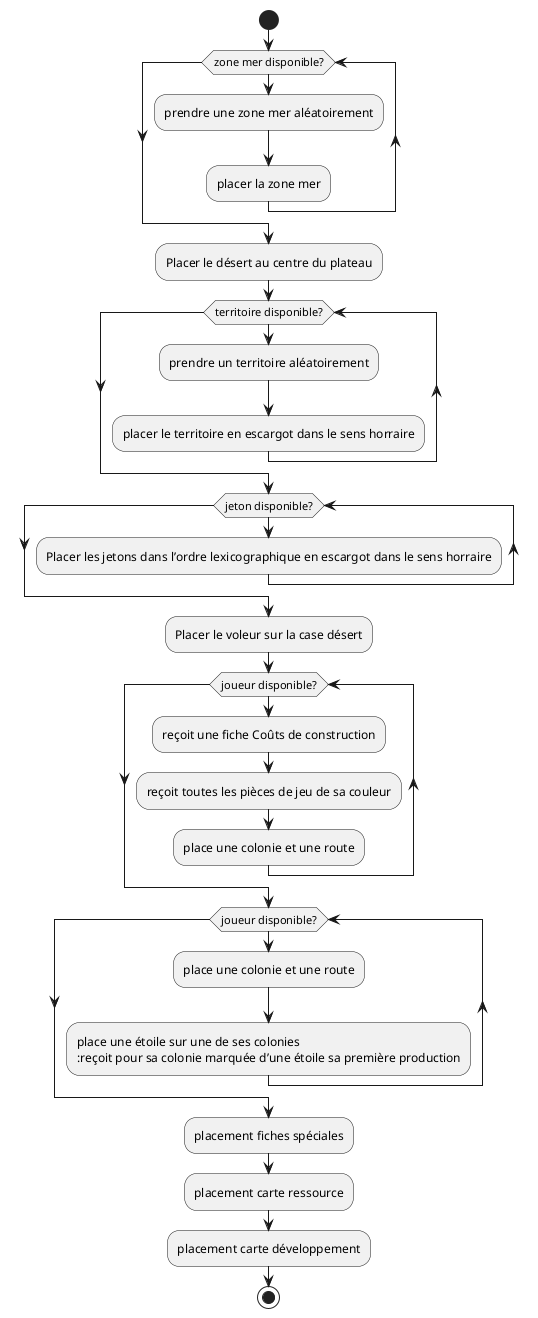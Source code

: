 @startuml
start
while (zone mer disponible?)
  :prendre une zone mer aléatoirement;
  :placer la zone mer;
endwhile
:Placer le désert au centre du plateau;
while (territoire disponible?)
  :prendre un territoire aléatoirement;
  :placer le territoire en escargot dans le sens horraire;
endwhile
while (jeton disponible?)
  :Placer les jetons dans l’ordre lexicographique en escargot dans le sens horraire;
endwhile
:Placer le voleur sur la case désert;
while (joueur disponible?)
  :reçoit une fiche Coûts de construction;
  :reçoit toutes les pièces de jeu de sa couleur;
  :place une colonie et une route;
endwhile
while (joueur disponible?)
  :place une colonie et une route;
  :place une étoile sur une de ses colonies
  :reçoit pour sa colonie marquée d’une étoile sa première production;
endwhile
:placement fiches spéciales;
:placement carte ressource;
:placement carte développement;
stop
@enduml
